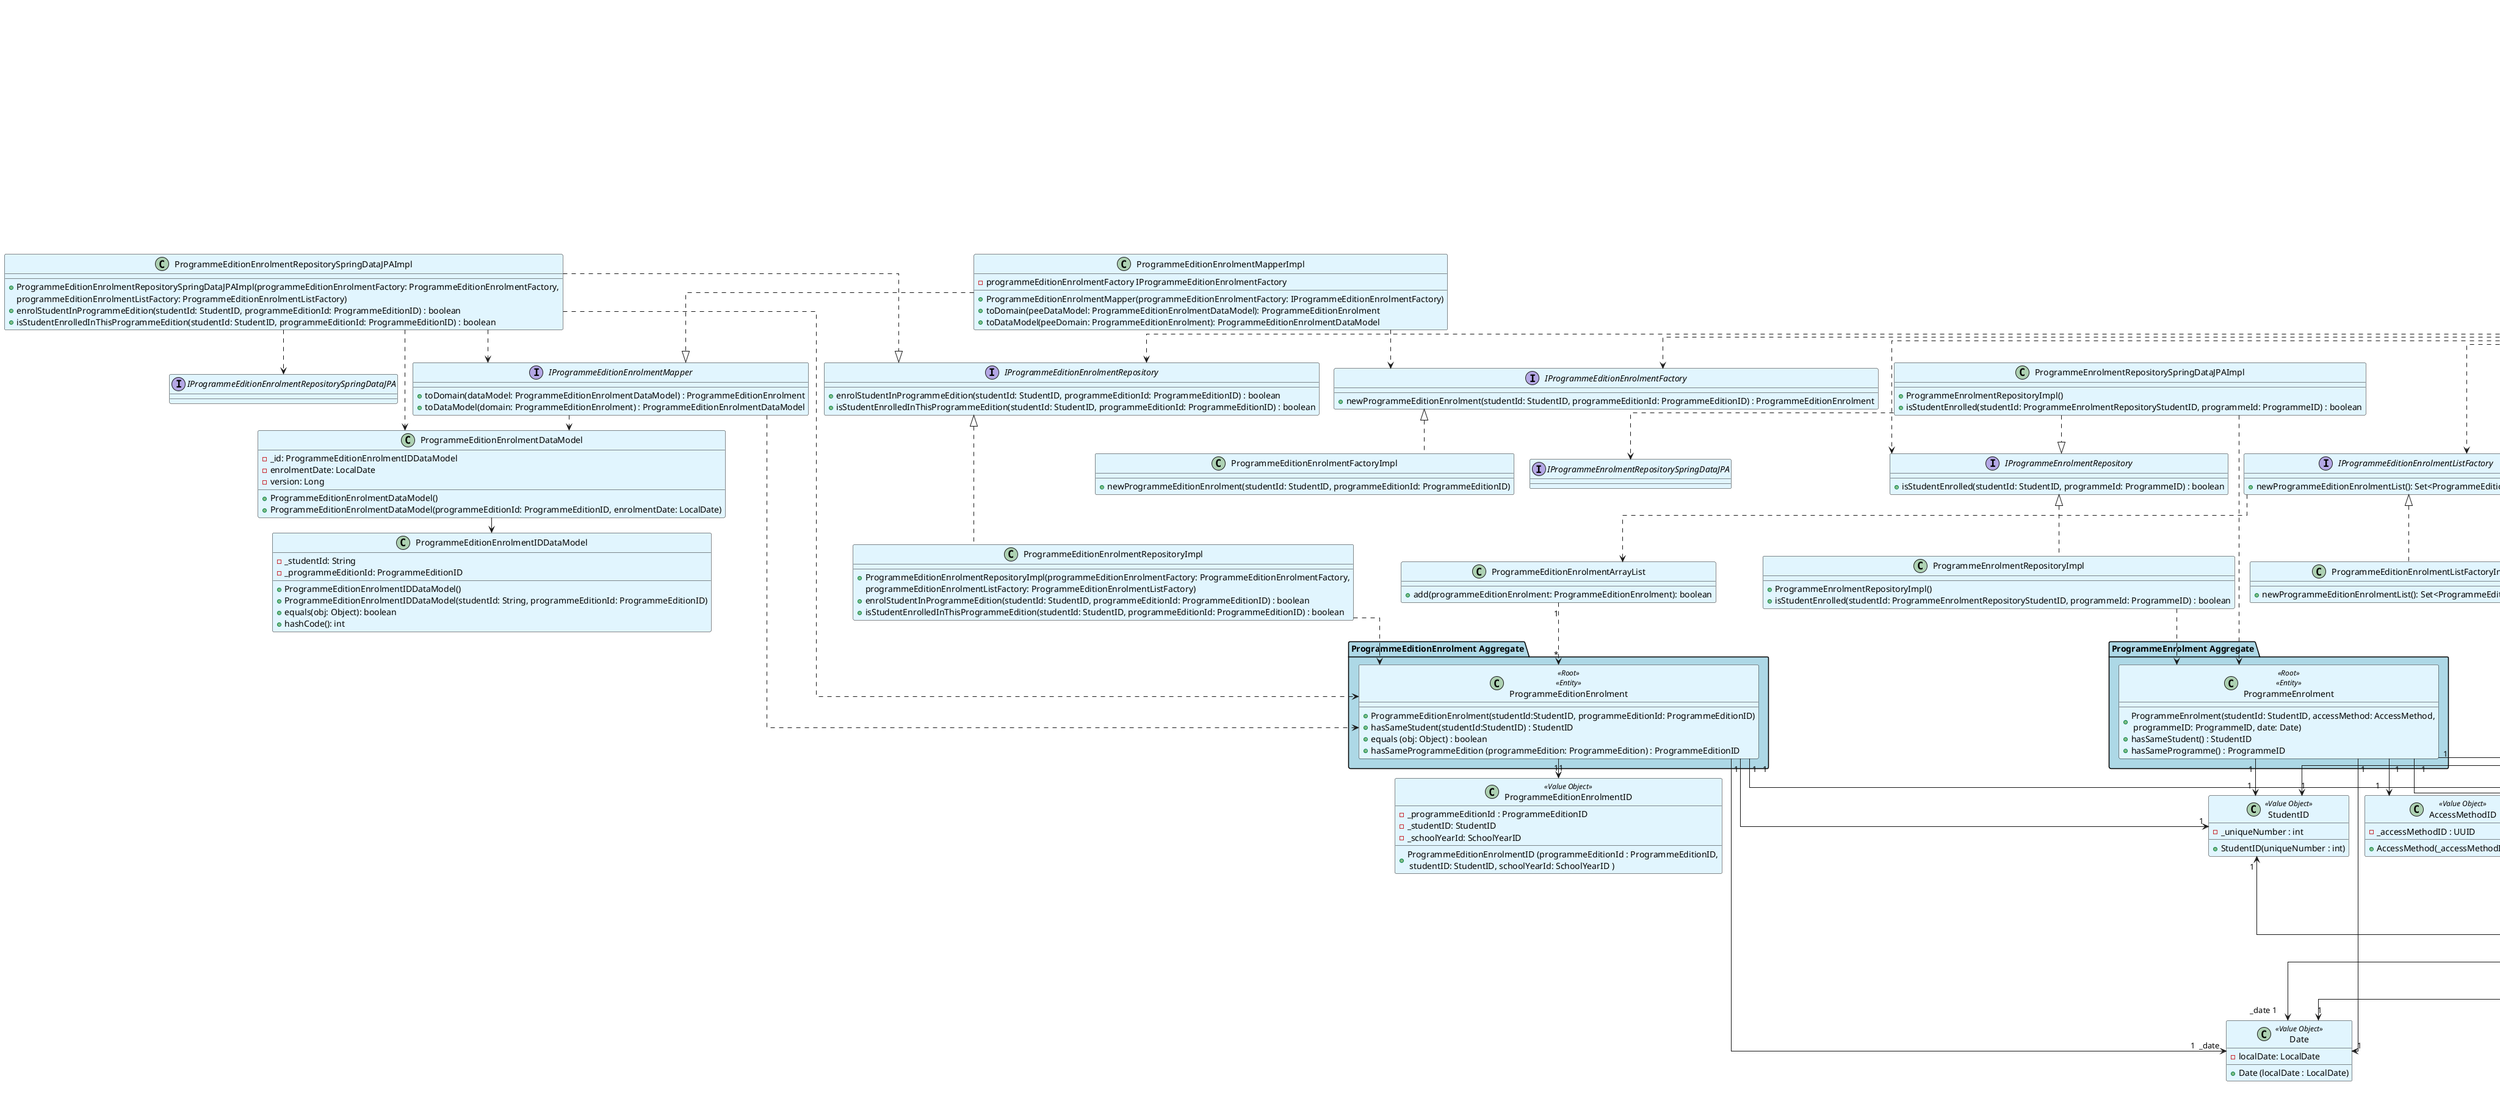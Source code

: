 @startuml
'!pragma layout smetana
'left to right direction
'top to bottom direction

skinparam ranksep 25
skinparam nodesep 25
skinparam classBackgroundColor #E1F5FE
skinparam linetype ortho

class US17_EnrolStudentInProgrammeEditionAndSetOfCoursesEditionsController {
    +US17_EnrolStudentInProgrammeEditionAndSetOfCoursesEditionsController(programmeEditionEnrolmentService: IProgrammeEditionEnrolmentService)
    +getAllProgrammesIDs(): List<ProgrammeID>
    +getAllSchoolYearsIDs(): List<SchoolYearID>
    +enrolStudentInProgrammeEditionAndSetOfCoursesEditionsController(studentId: StudentID, programmeId: ProgrammeID, schoolYearId: SchoolYearID)
}


' Service Interfaces
interface IProgrammeEditionEnrolmentService{
    +ProgrammeEditionEnrolmentService(programmeEditionEnrolmentRepository: IProgrammeEditionEnrolmentRepository, \n programmeEditionRepository: IProgrammeEditionRepository, programmeRepository: IProgrammeRepository, \n courseEditionEnrolmentRepository: ICourseEditionEnrolmentRepository, courseEditionRepository: ICourseEditionRepository, \n schoolYearRepository: ISchoolYearRepository, programmeEnrolmentRepository: IProgrammeEnrolmentRepository
    +enrolStudentImProgrammeEditionAndSetOfCoursesEditions(studentId: StudentID, programmeId: ProgrammeID, schoolYearId: SchoolYearID
    +getAllProgrammesIDs(): List<ProgrammeID>
    +getAllSchoolYearsIDs(): List<SchoolYearID>
    }

'Repository Interfaces
interface IProgrammeEditionEnrolmentRepository {
    +enrolStudentInProgrammeEdition(studentId: StudentID, programmeEditionId: ProgrammeEditionID) : boolean
    +isStudentEnrolledInThisProgrammeEdition(studentId: StudentID, programmeEditionId: ProgrammeEditionID) : boolean
}

interface IProgrammeEditionRepository {
    +findProgrammeEditionIDByProgrammeIDAndSchoolYearID(programmeId: ProgrammeID, schoolYearId: SchoolYearID) : Optional<ProgrammeEditionID>
}

interface IProgrammeRepository {
    +getAllProgrammesIDs() : List<ProgrammeID>
}

interface ICourseEditionEnrolmentRepository {
    +enrolStudentInACourseEdition (studentId: StudentID, courseEditionId: CourseEditionID) : boolean
    +findByStudentAndEdition (studentId: StudentID, courseEditionId: CourseEditionID) : Optional<CourseEditionEnrolment>
    +enrolStudentInProgrammeEditionCoursesEditions (studentId: StudentID, courseEditionsId: List<CourseEditionID>) : void
}

interface ICourseEditionRepository {
    +findCourseEditionsByProgrammeEdition(programmeEditionId: ProgrammeEditionID): List<CourseEditionId>
}

interface ISchoolYearRepository {
    +getAllSchoolYearsIDs() : List<SchoolYearID>
}

interface IProgrammeEnrolmentRepository {
    +isStudentEnrolled(studentId: StudentID, programmeId: ProgrammeID) : boolean
}

interface IProgrammeEditionEnrolmentFactory{
    +newProgrammeEditionEnrolment(studentId: StudentID, programmeEditionId: ProgrammeEditionID) : ProgrammeEditionEnrolment
}

interface IProgrammeEditionEnrolmentListFactory{
    +newProgrammeEditionEnrolmentList(): Set<ProgrammeEditionEnrolmentId>
}

interface IProgrammeEditionEnrolmentRepositorySpringDataJPA {
}

interface IProgrammeRepositorySpringDataJPA {
}

interface IProgrammeEditionRepositorySpringDataJPA {
}

interface IProgrammeEnrolmentRepositorySpringDataJPA {
}

interface ICourseEditionEnrolmentRepositorySpringDataJPA {
}

interface ICourseEditionRepositorySpringDataJPA {
}

interface ISchoolYearRepositorySpringDataJPA {
}

interface IProgrammeEditionEnrolmentMapper {
    +toDomain(dataModel: ProgrammeEditionEnrolmentDataModel) : ProgrammeEditionEnrolment
    +toDataModel(domain: ProgrammeEditionEnrolment) : ProgrammeEditionEnrolmentDataModel
}

' Services
class ProgrammeEditionEnrolmentServiceImpl {
    +ProgrammeEditionEnrolmentService(programmeEditionEnrolmentRepository: IProgrammeEditionEnrolmentRepository, \n programmeEditionRepository: IProgrammeEditionRepository, programmeRepository: IProgrammeRepository, \n courseEditionEnrolmentRepository: ICourseEditionEnrolmentRepository, courseEditionRepository: ICourseEditionRepository, \n schoolYearRepository: ISchoolYearRepository, programmeEnrolmentRepository: IProgrammeEnrolmentRepository
    +enrolStudentImProgrammeEditionAndSetOfCoursesEditions(studentId: StudentID, programmeId: ProgrammeID, schoolYearId: SchoolYearID
    +getAllProgrammesIDs(): List<ProgrammeID>
    +getAllSchoolYearsIDs(): List<SchoolYearID>
}

'Repositories
class ProgrammeEditionEnrolmentRepositoryImpl {
    +ProgrammeEditionEnrolmentRepositoryImpl(programmeEditionEnrolmentFactory: ProgrammeEditionEnrolmentFactory,
          programmeEditionEnrolmentListFactory: ProgrammeEditionEnrolmentListFactory)
    +enrolStudentInProgrammeEdition(studentId: StudentID, programmeEditionId: ProgrammeEditionID) : boolean
    +isStudentEnrolledInThisProgrammeEdition(studentId: StudentID, programmeEditionId: ProgrammeEditionID) : boolean
}

class ProgrammeEditionEnrolmentRepositorySpringDataJPAImpl {
    +ProgrammeEditionEnrolmentRepositorySpringDataJPAImpl(programmeEditionEnrolmentFactory: ProgrammeEditionEnrolmentFactory,
          programmeEditionEnrolmentListFactory: ProgrammeEditionEnrolmentListFactory)
    +enrolStudentInProgrammeEdition(studentId: StudentID, programmeEditionId: ProgrammeEditionID) : boolean
    +isStudentEnrolledInThisProgrammeEdition(studentId: StudentID, programmeEditionId: ProgrammeEditionID) : boolean
}

class ProgrammeEditionRepositoryImpl {
    +ProgrammeEditionRepositoryImpl(programmeEditionFactory: ProgrammeEditionFactory)
    +findProgrammeEditionIDByProgrammeIDAndSchoolYearID(programmeId: ProgrammeID, schoolYearId: SchoolYearID) : Optional<ProgrammeEditionID>
}

class ProgrammeEditionRepositorySpringDataJPAImpl {
    +ProgrammeEditionRepositoryImpl(programmeEditionFactory: ProgrammeEditionFactory)
    +findProgrammeEditionIDByProgrammeIDAndSchoolYearID(programmeId: ProgrammeID, schoolYearId: SchoolYearID) : Optional<ProgrammeEditionID>
}

class ProgrammeRepositoryImpl {
    +ProgrammeRepositoryImpl(programmeFactory: ProgrammeFactory)
    +getAllProgrammesIDs() : List<ProgrammeID>
}

class ProgrammeRepositorySpringDataJPAImpl {
    +ProgrammeRepositoryImpl(programmeFactory: ProgrammeFactory)
    +getAllProgrammesIDs() : List<ProgrammeID>
}

class CourseEditionEnrolmentRepositoryImpl {
    +CourseEditionEnrolmentRepositoryImpl ()
    +enrolStudentInACourseEdition(studentId: StudentID, courseEditionId: CourseEditionID) : boolean
    +findByStudentAndEdition(studentId: StudentID, courseEditionId: CourseEditionID) : Optional<CourseEditionEnrolment>
    +enrolStudentInProgrammeEditionCoursesEditions(studentId: StudentID, courseEditions: List<CourseEditionID>) : void
}

class CourseEditionEnrolmentRepositorySpringDataJPAImpl {
    +CourseEditionEnrolmentRepositoryImpl ()
    +enrolStudentInACourseEdition(studentId: StudentID, courseEditionId: CourseEditionID) : boolean
    +findByStudentAndEdition(studentId: StudentID, courseEditionId: CourseEditionID) : Optional<CourseEditionEnrolment>
    +enrolStudentInProgrammeEditionCoursesEditions(studentId: StudentID, courseEditions: List<CourseEditionID>) : void
}

class CourseEditionRepositoryImpl {
    +CourseEditionRepositoryImpl(courseEditionFactory: CourseEditionFactory)
    +findCourseEditionsByProgrammeEdition(programmeEdition: ProgrammeEdition) : List<CourseEditionID>
}

class CourseEditionRepositorySpringDataJPAImpl {
    +CourseEditionRepositoryImpl(courseEditionFactory: CourseEditionFactory)
    +findCourseEditionsByProgrammeEdition(programmeEdition: ProgrammeEdition) : List<CourseEditionID>
}

class SchoolYearRepositoryImpl {
    +SchoolYearRepositoryImpl(schoolYearFactory: SchoolYearFactory, schoolYearListFactory: SchoolYearListFactory)
    +getAllSchoolYearsIDs() : List<SchoolYearID>
}

class SchoolYearRepositorySpringDataJPAImpl {
    +SchoolYearRepositoryImpl(schoolYearFactory: SchoolYearFactory, schoolYearListFactory: SchoolYearListFactory)
    +getAllSchoolYearsIDs() : List<SchoolYearID>
}

class ProgrammeEnrolmentRepositoryImpl {
    +ProgrammeEnrolmentRepositoryImpl()
    +isStudentEnrolled(studentId: ProgrammeEnrolmentRepositoryStudentID, programmeId: ProgrammeID) : boolean
}

class ProgrammeEnrolmentRepositorySpringDataJPAImpl {
    +ProgrammeEnrolmentRepositoryImpl()
    +isStudentEnrolled(studentId: ProgrammeEnrolmentRepositoryStudentID, programmeId: ProgrammeID) : boolean
}


'Aggregates
package "CourseEditionEnrolment Aggregate" #Lightblue {
    class CourseEditionEnrolment <<Root>> <<Entity>> {
    +CourseEditionEnrolment(studentId:StudentID, courseEditionId: CourseEditionID)
    +hasStudent (studentId: StudentID) : boolean
    +hasCourseEdition (courseEditionId: CourseEditionID) : boolean
    }
}

package "ProgrammeEditionEnrolment Aggregate" #Lightblue {
    class ProgrammeEditionEnrolment <<Root>> <<Entity>> {
    +ProgrammeEditionEnrolment(studentId:StudentID, programmeEditionId: ProgrammeEditionID)
    +hasSameStudent(studentId:StudentID) : StudentID
    +equals (obj: Object) : boolean
    +hasSameProgrammeEdition (programmeEdition: ProgrammeEdition) : ProgrammeEditionID
    }
}

package "Programme Aggregate" #Lightblue{
    class Programme <<Root>> <<Entity>>  {
     + Programme(name : NameWithNumbersAndSpecialChars, acronym : Acronym,\n quantityOfEcts: QuantEcts, quantityOfSemesters : QuantSemesters,
          degreeTypeID : DegreeTypeID, departmentID : DepartmentID, programmeDirectorID : TeacherID)
     +getProgrammesID() : ProgrammeID
    }
 }

 package "Student Aggregate" #Lightblue{
     class Student <<Root>> <<Entity>> {
         +Student(studentId: StudentID, name: Name, NIF: NIF, phone: Phone,
         email: Email, address: Address, academicEmail  : StudentAcademicEmail)
     }
 }

 package "ProgrammeEdition Aggregate" #Lightblue{
     class ProgrammeEdition <<Root>> <<Entity>> {
         +ProgrammeEdition(programmeId: ProgrammeID, schoolYearId: SchoolYearID)
         +findProgrammeIDInProgrammeEdition() : ProgrammeID
         +findSchoolYearIDInProgrammeEdition() : SchoolYearID
     }
 }

 package "CourseEdition Aggregate" #Lightblue{
     class CourseEdition <<Root>> <<Entity>> {
         +CourseEdition(programmeEditionId: ProgrammeEditionID,\n courseInStudyPlanID: CourseInStudyPlanID, courseEditionId: CourseEditionID)
         +whatProgrammeEditionBelongsThisCourseEdition() : ProgrammeEditionID
     }
 }

 package "SchoolYear Aggregate" #Lightblue{
     class SchoolYear <<Root>> <<Entity>>  {
        +SchoolYear(description: Description, startDate: Date, endDate: Date)
    }
 }

package "ProgrammeEnrolment Aggregate" #Lightblue{
    class ProgrammeEnrolment <<Root>> <<Entity>> {
        +ProgrammeEnrolment(studentId: StudentID, accessMethod: AccessMethod,\n programmeID: ProgrammeID, date: Date)
        +hasSameStudent() : StudentID
        +hasSameProgramme() : ProgrammeID
    }
}

'DataModel

class ProgrammeEditionEnrolmentIDDataModel {
      - _studentId: String
      - _programmeEditionId: ProgrammeEditionID
      + ProgrammeEditionEnrolmentIDDataModel()
      + ProgrammeEditionEnrolmentIDDataModel(studentId: String, programmeEditionId: ProgrammeEditionID)
      + equals(obj: Object): boolean
      + hashCode(): int
}

class ProgrammeEditionEnrolmentDataModel{
      - _id: ProgrammeEditionEnrolmentIDDataModel
      - enrolmentDate: LocalDate
      - version: Long
      + ProgrammeEditionEnrolmentDataModel()
      + ProgrammeEditionEnrolmentDataModel(programmeEditionId: ProgrammeEditionID, enrolmentDate: LocalDate)
      }

'Mapper
class ProgrammeEditionEnrolmentMapperImpl{
      - programmeEditionEnrolmentFactory IProgrammeEditionEnrolmentFactory
      + ProgrammeEditionEnrolmentMapper(programmeEditionEnrolmentFactory: IProgrammeEditionEnrolmentFactory)
      + toDomain(peeDataModel: ProgrammeEditionEnrolmentDataModel): ProgrammeEditionEnrolment
      + toDataModel(peeDomain: ProgrammeEditionEnrolment): ProgrammeEditionEnrolmentDataModel
}

'Value Objects

class CourseEditionEnrolmentID <<Value Object>>{
    -_studentID: StudentID
    - _courseEditionID : CourseEditionID
    + CourseEditionEnrolmentID (studentId: StudentID, courseEditionID : CourseEditionID)
}

class ProgrammeEditionEnrolmentID <<Value Object>> {
    - _programmeEditionId : ProgrammeEditionID
    -_studentID: StudentID
    -_schoolYearId: SchoolYearID
    + ProgrammeEditionEnrolmentID (programmeEditionId : ProgrammeEditionID,\n studentID: StudentID, schoolYearId: SchoolYearID )
}

class ProgrammeID <<Value Object>> {
    -_name : NameWithNumbersAndSpecialChars
    -_acronym : Acronym
    + ProgrammeID (name : NameWithNumbersAndSpecialChars,acronym : Acronym)
}

class StudentID <<Value Object>> {
    -_uniqueNumber : int
    + StudentID(uniqueNumber : int)
}

class Name <<Value Object>> {
    -_name : String
    + Name(name : String)
}

class NIF <<Value Object>> {
    -_NIF : String
    + NIF(NIF : String)
}

class Phone <<Value Object>> {
    -_phone : String
    + Phone(phone : String)
}

class Acronym <<Value Object>> {
     -_acronym : String
     + Acronym(acronym : String)
}

class QuantEcts <<ValueObject>> {
    -_quantEcts: int
    + QuantEcts(quantityOfEcts : int)
}

class QuantityOfSemesters <<ValueObject>> {
    -_quantityOfSemesters: int
    + QuantSemesters(quantityOfSemesters: int)
}

class Email <<Value Object>> {
    -_email : String
    + Email(email : String)
}

class AccessMethodID <<Value Object>> {
    -_accessMethodID : UUID
    + AccessMethod(_accessMethodId : UUID)
}


class NameWithNumbersAndSpecialChars <<Value Object>> {
    -_nameWithNumbersAndSpecialChars : String
    + NameWithNumbersAndSpecialChars\n(_nameWithNumbersAndSpecialChars : String)
}

class StudentAcademicEmail <<Value Object>> {
    -_studentAcademicEmail : String
    + StudentAcademicEmail(institutionalEmail : String)
}
class Address <<Value Object>> {
        +Address(street: Street, postalCode: PostalCode, location: Location, country: Country)
        + getStreet() : Street
        + getPostalCode() : PostalCode
        + getLocation() : Location
        + getCountry() : Country
    }

class Street <<Value Object>> {
    -_street : String
    + Street(street : String)
}

class PostalCode <<Value Object>> {
    -_postalCode : String
    + PostalCode(postalCode : String)
}

class Location <<Value Object>> {
    -_location : String
    + Location(location : String)
}

class Country <<Value Object>> {
    -_country : String
    + Country(country : String)
}

class ProgrammeEnrolmentID <<Value Object>>{
    - _programmeEnrolmentId : UUID
    + getProgrammeEnrolmentId() : _programmeEnrolmentId
}

class CourseEditionID <<Value Object>>{
    -_programmeEditionId : ProgrammeEditionID
    -_courseInStudyPlanId : CourseInStudyPlanID
    + CourseEditionId (programmeEditionId : ProgrammeEditionID,\n courseInStudyPlanId : CourseInStudyPlanID)
}

class ProgrammeEditionID <<Value Object>> {
        -_programmeID : ProgrammeID
        -_schoolYearID : SchoolYearID
        + ProgrammeEditionId (programmeID : ProgrammeID,\n schoolYearID : SchoolYearID )
}

class SchoolYearID <<Value Object>>{
    -_schoolYearID : UUID
    + SchoolYearId (schoolYearID: UUID)
    }

class Date <<Value Object>> {
     -localDate: LocalDate
     +Date (localDate : LocalDate)
}

class CourseInStudyPlanID <<Value Object>> {
     -courseID : CourseID
     -studyPlanID :
     +Date (localDate : LocalDate)
}

class  EnrolmentStatus <<Value Object>> {
     -_isActive: boolean
     +EnrollmentStatus(isActive: boolean)
}

class  Description <<Value Object>> {
     -_description: String
     +Description(description: String)
}

class TeacherID <<Value Object>> {
     + TeacherID (teacherAcronym: TeacherAcronym)
     + equals(obj: Object): boolean
     }

class DepartmentID <<Value Object>> {
    + DepartmentID(acronym: DepartmentAcronym)
    + getAcronym(): DepartmentAcronym
    + equals(obj: Object): boolean
    + hashCode(): int
}

class DegreeTypeID <<Value Object>> {
    - String _dtID
    + DegreeTypeID(String dtID)
}



'Factory
class ProgrammeEditionEnrolmentFactoryImpl {
    +newProgrammeEditionEnrolment(studentId: StudentID, programmeEditionId: ProgrammeEditionID)
}

class ProgrammeEditionEnrolmentListFactoryImpl{
+newProgrammeEditionEnrolmentList(): Set<ProgrammeEditionEnrolmentID>
}

class CourseEditionEnrolmentListFactoryImpl {
    +newArrayList(): List<CourseEditionEnrolmentID>
}

class CourseEditionListFactoryImpl{
    +newArrayList(CourseEditionID)
}


'Others

class HashSet{
    + add(): boolean
}

class ProgrammeArrayList {
    +add(): boolean
}

class ProgrammeEditionEnrolmentArrayList{
     +add(programmeEditionEnrolment: ProgrammeEditionEnrolment): boolean
}

class SchoolYearArrayList {
    +add(): boolean
}

class CourseEditionArrayList{
     +add(): boolean
}

' Controller - IService
US17_EnrolStudentInProgrammeEditionAndSetOfCoursesEditionsController  ..>  IProgrammeEditionEnrolmentService

' IService - Service
IProgrammeEditionEnrolmentService  <|...  ProgrammeEditionEnrolmentServiceImpl

ProgrammeEditionEnrolmentServiceImpl  ..>  IProgrammeEditionEnrolmentRepository
ProgrammeEditionEnrolmentServiceImpl  ..>  IProgrammeEditionRepository
ProgrammeEditionEnrolmentServiceImpl  ..>  IProgrammeRepository
ProgrammeEditionEnrolmentServiceImpl  ..>  ICourseEditionEnrolmentRepository
ProgrammeEditionEnrolmentServiceImpl  ..>  ICourseEditionRepository
ProgrammeEditionEnrolmentServiceImpl  ..>  ISchoolYearRepository
ProgrammeEditionEnrolmentServiceImpl  ..>  IProgrammeEnrolmentRepository


' Repository -> interface
IProgrammeEditionEnrolmentRepository <|... ProgrammeEditionEnrolmentRepositoryImpl
IProgrammeEditionRepository <|.. ProgrammeEditionRepositoryImpl
IProgrammeRepository <|.. ProgrammeRepositoryImpl
ICourseEditionEnrolmentRepository <|.. CourseEditionEnrolmentRepositoryImpl
ICourseEditionRepository <|.. CourseEditionRepositoryImpl
ISchoolYearRepository <|.. SchoolYearRepositoryImpl
IProgrammeEnrolmentRepository <|.. ProgrammeEnrolmentRepositoryImpl

' Repository -> Aggregates
ProgrammeRepositoryImpl ..> Programme
CourseEditionEnrolmentRepositoryImpl ..> CourseEditionEnrolment
ProgrammeEditionEnrolmentRepositoryImpl ..> ProgrammeEditionEnrolment
ProgrammeEditionRepositoryImpl ..> ProgrammeEdition
CourseEditionRepositoryImpl ..> CourseEdition
SchoolYearRepositoryImpl ..> SchoolYear
ProgrammeEnrolmentRepositoryImpl ..> ProgrammeEnrolment

' Service -> InterfaceFactory
ProgrammeEditionEnrolmentServiceImpl ..> IProgrammeEditionEnrolmentListFactory
ProgrammeEditionEnrolmentServiceImpl ..> IProgrammeEditionEnrolmentFactory

' Other connections

CourseEditionRepositoryImpl "1       " --> "1" CourseEditionListFactoryImpl
'CourseEditionRepositoryImpl "1" --> "1" CourseEditionArrayList
CourseEditionArrayList "1" <.. "1" CourseEditionListFactoryImpl
CourseEditionArrayList "1 arrayOfCourseEdition" <.u. "*" CourseEdition

'CourseEditionEnrolmentRepositoryImpl "1" --> "1" CourseEditionEnrolmentListFactoryImpl
CourseEditionEnrolmentRepositoryImpl "1" --> "1" HashSet
HashSet "1" <.. "1" CourseEditionEnrolmentListFactoryImpl
HashSet "1" <.. "*" SchoolYear
'ProgrammeEditionEnrolmentRepositoryImpl "1" --> "1" ProgrammeEditionEnrolmentArrayList

ProgrammeEditionEnrolmentArrayList "1" ..> "*" ProgrammeEditionEnrolment
'ProgrammeEditionEnrolmentRepositoryImpl "1" ..> "1" ProgrammeEditionEnrolmentListFactoryImpl

IProgrammeEditionEnrolmentListFactory ..> ProgrammeEditionEnrolmentArrayList
IProgrammeEditionEnrolmentFactory <|.. ProgrammeEditionEnrolmentFactoryImpl
IProgrammeEditionEnrolmentListFactory <|.. ProgrammeEditionEnrolmentListFactoryImpl


'ProgrammeRepositoryImpl "1" --> "1" ProgrammeArrayList
ProgrammeArrayList "1" --> " _programme *" Programme

ProgrammeEdition "1" --> "1" SchoolYearID
ProgrammeEdition "1" --> ProgrammeID
ProgrammeEdition "1" --> "1" ProgrammeEditionID

CourseEdition "1" --> "1" CourseEditionID
CourseEdition "1" --> "1" ProgrammeEditionID
CourseEdition "1" --> "1" CourseInStudyPlanID

'SchoolYearRepositoryImpl "1" --> "1" SchoolYearArrayList
SchoolYearArrayList "1" --> " _schoolYear *" SchoolYear

ProgrammeEditionEnrolment "1"--> "1" ProgrammeEditionID
ProgrammeEditionEnrolment"1" --> "1" StudentID
ProgrammeEditionEnrolment "1"--> "1" ProgrammeEditionEnrolmentID

SchoolYear "1" --> "1" SchoolYearID
SchoolYear "1" --> "1" Description
SchoolYear "1" --> "1" Date

ProgrammeEditionEnrolment  " 1    " --> "1  _date " Date

CourseEditionEnrolment  "1" --> "1 _status" EnrolmentStatus
CourseEditionEnrolment "1" --> "_date 1    " Date
CourseEditionEnrolment "1"   -u-> "1"  StudentID
CourseEditionEnrolment "1" --> "1" CourseEditionID
CourseEditionEnrolment "1" --> "1" CourseEditionEnrolmentID

Programme "1" --> "1" ProgrammeID
Programme "1" --> "1" NameWithNumbersAndSpecialChars
Programme "1" --> "1" Acronym
Programme "1" --> "1" QuantEcts
Programme "1" --> "1" QuantityOfSemesters
Programme "1" --> "1" DepartmentID
Programme "1" --> "1" DegreeTypeID
Programme "1" --> "1" TeacherID

ProgrammeEnrolment "1" --> "1" ProgrammeID
ProgrammeEnrolment "1" --> "1" AccessMethodID
ProgrammeEnrolment "1" --> "1" Date
ProgrammeEnrolment "1" --> "1" StudentID
ProgrammeEnrolment "1" --> "1" ProgrammeEnrolmentID

Student "1" --> "1" StudentID
Student "*" --> "1" Name
Student "\n *" --> "1  " Email
Student "\n *" --> "1   " StudentAcademicEmail
Student "\n *" --> "1 " Phone
Student "\n *" --> "1 " NIF
Student "1" --> "1 _address" Address

Address "  *" ---> "1" Street
Address "*                " ---> "1" PostalCode
Address " *" ---> "1" Location
Address " *" ---> "1" Country

ProgrammeEditionEnrolmentRepositorySpringDataJPAImpl ..|> IProgrammeEditionEnrolmentRepository
ProgrammeEditionEnrolmentRepositorySpringDataJPAImpl ..> IProgrammeEditionEnrolmentRepositorySpringDataJPA
ProgrammeEditionEnrolmentRepositorySpringDataJPAImpl ..> ProgrammeEditionEnrolment
ProgrammeRepositorySpringDataJPAImpl ..|> IProgrammeRepository
ProgrammeRepositorySpringDataJPAImpl ..> IProgrammeRepositorySpringDataJPA
ProgrammeRepositorySpringDataJPAImpl ..> Programme
ProgrammeEditionRepositorySpringDataJPAImpl ..|> IProgrammeEditionRepository
ProgrammeEditionRepositorySpringDataJPAImpl ..> IProgrammeEditionRepositorySpringDataJPA
ProgrammeEditionRepositorySpringDataJPAImpl ..> ProgrammeEdition
ProgrammeEnrolmentRepositorySpringDataJPAImpl ..|> IProgrammeEnrolmentRepository
ProgrammeEnrolmentRepositorySpringDataJPAImpl ..> IProgrammeEnrolmentRepositorySpringDataJPA
ProgrammeEnrolmentRepositorySpringDataJPAImpl ..> ProgrammeEnrolment
CourseEditionEnrolmentRepositorySpringDataJPAImpl ..|> ICourseEditionEnrolmentRepository
CourseEditionEnrolmentRepositorySpringDataJPAImpl ..> ICourseEditionEnrolmentRepositorySpringDataJPA
CourseEditionEnrolmentRepositorySpringDataJPAImpl ..> CourseEditionEnrolment
CourseEditionRepositorySpringDataJPAImpl ...|> ICourseEditionRepository
CourseEditionRepositorySpringDataJPAImpl ..> ICourseEditionRepositorySpringDataJPA
CourseEditionRepositorySpringDataJPAImpl ..> CourseEdition
SchoolYearRepositorySpringDataJPAImpl ..|> ISchoolYearRepository
SchoolYearRepositorySpringDataJPAImpl ..> ISchoolYearRepositorySpringDataJPA
SchoolYearRepositorySpringDataJPAImpl ..> SchoolYear

ProgrammeEditionEnrolmentMapperImpl ..> IProgrammeEditionEnrolmentFactory
ProgrammeEditionEnrolmentMapperImpl ..|> IProgrammeEditionEnrolmentMapper
IProgrammeEditionEnrolmentMapper ..> ProgrammeEditionEnrolment
IProgrammeEditionEnrolmentMapper ..> ProgrammeEditionEnrolmentDataModel
ProgrammeEditionEnrolmentRepositorySpringDataJPAImpl ..> ProgrammeEditionEnrolmentDataModel
ProgrammeEditionEnrolmentRepositorySpringDataJPAImpl ..> IProgrammeEditionEnrolmentMapper

ProgrammeEditionEnrolmentDataModel --> ProgrammeEditionEnrolmentIDDataModel

@enduml
